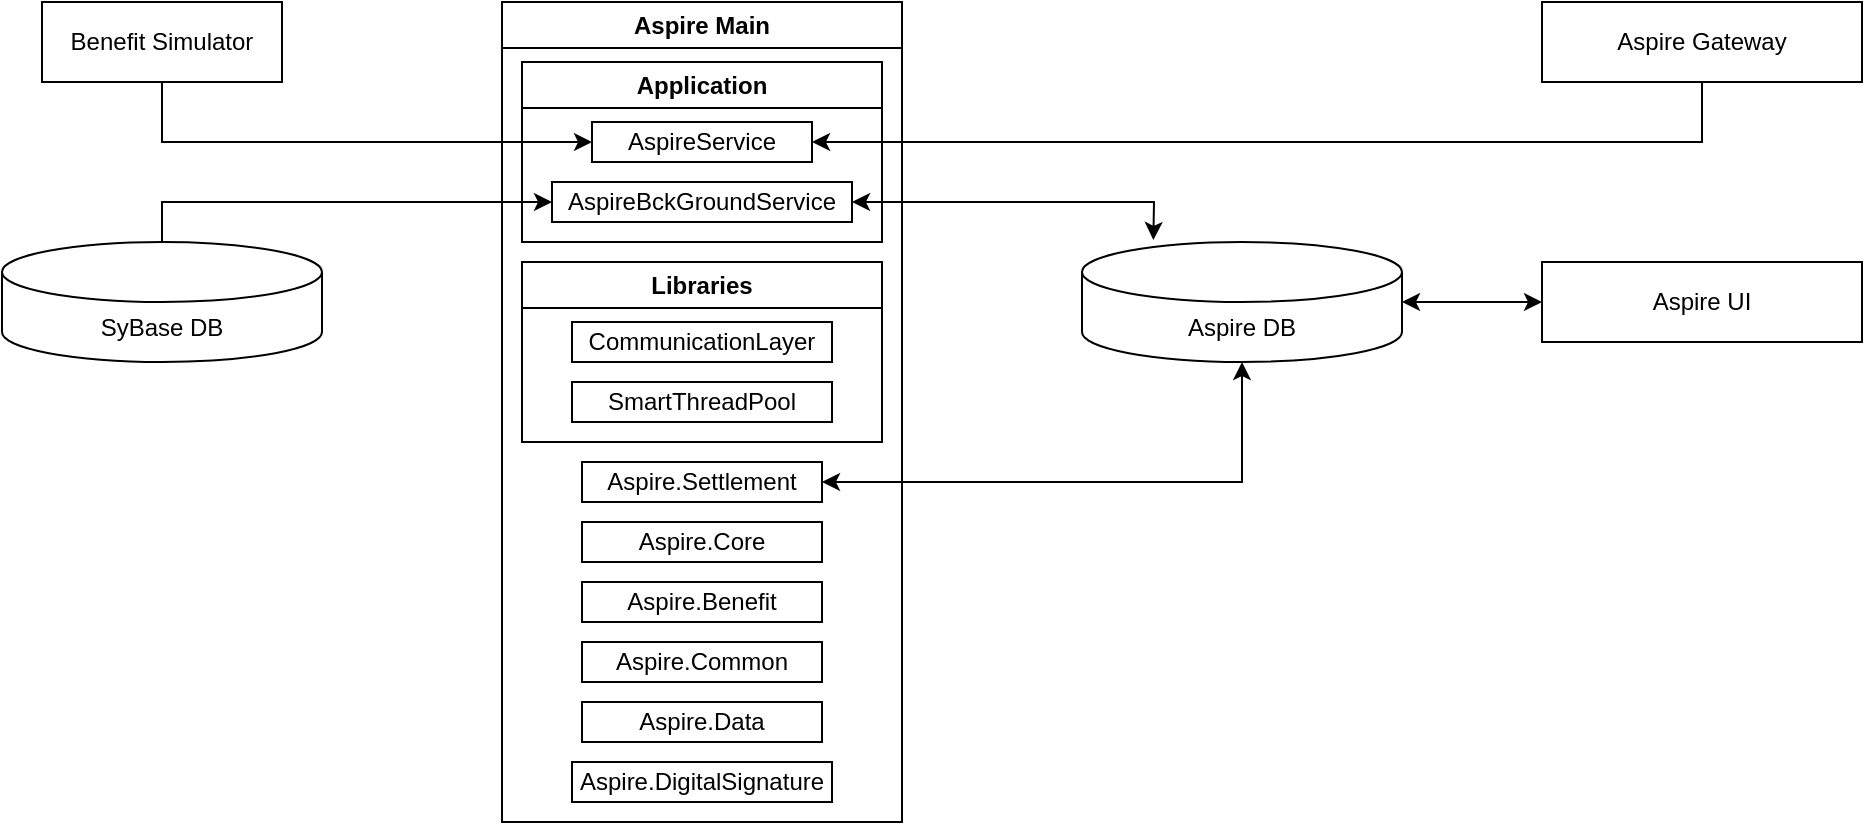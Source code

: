 <mxfile version="21.8.2" type="github" pages="3">
  <diagram id="lW2yeLPKLFarmGBHYU54" name="Aspire">
    <mxGraphModel dx="1050" dy="574" grid="1" gridSize="10" guides="1" tooltips="1" connect="1" arrows="1" fold="1" page="1" pageScale="1" pageWidth="1169" pageHeight="827" math="0" shadow="0">
      <root>
        <mxCell id="0" />
        <mxCell id="1" parent="0" />
        <mxCell id="iufMbYyBqZOPi5BF86Iq-2" value="Aspire Main" style="swimlane;whiteSpace=wrap;html=1;" parent="1" vertex="1">
          <mxGeometry x="440" y="40" width="200" height="410" as="geometry" />
        </mxCell>
        <mxCell id="8gHA495yompljOyTWCN0-1" value="Application" style="swimlane;whiteSpace=wrap;html=1;" parent="iufMbYyBqZOPi5BF86Iq-2" vertex="1">
          <mxGeometry x="10" y="30" width="180" height="90" as="geometry" />
        </mxCell>
        <mxCell id="8gHA495yompljOyTWCN0-2" value="AspireService" style="rounded=0;whiteSpace=wrap;html=1;" parent="8gHA495yompljOyTWCN0-1" vertex="1">
          <mxGeometry x="35" y="30" width="110" height="20" as="geometry" />
        </mxCell>
        <mxCell id="8gHA495yompljOyTWCN0-3" value="AspireBckGroundService" style="rounded=0;whiteSpace=wrap;html=1;" parent="8gHA495yompljOyTWCN0-1" vertex="1">
          <mxGeometry x="15" y="60" width="150" height="20" as="geometry" />
        </mxCell>
        <mxCell id="h50UE_S-mEdRcJz5tjL6-1" value="Libraries" style="swimlane;whiteSpace=wrap;html=1;" parent="iufMbYyBqZOPi5BF86Iq-2" vertex="1">
          <mxGeometry x="10" y="130" width="180" height="90" as="geometry" />
        </mxCell>
        <mxCell id="h50UE_S-mEdRcJz5tjL6-2" value="CommunicationLayer" style="rounded=0;whiteSpace=wrap;html=1;" parent="h50UE_S-mEdRcJz5tjL6-1" vertex="1">
          <mxGeometry x="25" y="30" width="130" height="20" as="geometry" />
        </mxCell>
        <mxCell id="h50UE_S-mEdRcJz5tjL6-3" value="SmartThreadPool" style="rounded=0;whiteSpace=wrap;html=1;" parent="h50UE_S-mEdRcJz5tjL6-1" vertex="1">
          <mxGeometry x="25" y="60" width="130" height="20" as="geometry" />
        </mxCell>
        <mxCell id="5SF_NQ6M5Nal3n-W6SpF-5" value="Aspire.Settlement" style="rounded=0;whiteSpace=wrap;html=1;" parent="iufMbYyBqZOPi5BF86Iq-2" vertex="1">
          <mxGeometry x="40" y="230" width="120" height="20" as="geometry" />
        </mxCell>
        <mxCell id="5SF_NQ6M5Nal3n-W6SpF-4" value="Aspire.Core" style="rounded=0;whiteSpace=wrap;html=1;" parent="iufMbYyBqZOPi5BF86Iq-2" vertex="1">
          <mxGeometry x="40" y="260" width="120" height="20" as="geometry" />
        </mxCell>
        <mxCell id="5SF_NQ6M5Nal3n-W6SpF-1" value="Aspire.Benefit" style="rounded=0;whiteSpace=wrap;html=1;" parent="iufMbYyBqZOPi5BF86Iq-2" vertex="1">
          <mxGeometry x="40" y="290" width="120" height="20" as="geometry" />
        </mxCell>
        <mxCell id="5SF_NQ6M5Nal3n-W6SpF-2" value="Aspire.Common" style="rounded=0;whiteSpace=wrap;html=1;" parent="iufMbYyBqZOPi5BF86Iq-2" vertex="1">
          <mxGeometry x="40" y="320" width="120" height="20" as="geometry" />
        </mxCell>
        <mxCell id="5SF_NQ6M5Nal3n-W6SpF-6" value="Aspire.Data" style="rounded=0;whiteSpace=wrap;html=1;" parent="iufMbYyBqZOPi5BF86Iq-2" vertex="1">
          <mxGeometry x="40" y="350" width="120" height="20" as="geometry" />
        </mxCell>
        <mxCell id="5SF_NQ6M5Nal3n-W6SpF-3" value="Aspire.DigitalSignature" style="rounded=0;whiteSpace=wrap;html=1;" parent="iufMbYyBqZOPi5BF86Iq-2" vertex="1">
          <mxGeometry x="35" y="380" width="130" height="20" as="geometry" />
        </mxCell>
        <mxCell id="iufMbYyBqZOPi5BF86Iq-4" value="Aspire DB" style="shape=cylinder3;whiteSpace=wrap;html=1;boundedLbl=1;backgroundOutline=1;size=15;" parent="1" vertex="1">
          <mxGeometry x="730" y="160" width="160" height="60" as="geometry" />
        </mxCell>
        <mxCell id="5SF_NQ6M5Nal3n-W6SpF-16" value="Aspire UI" style="rounded=0;whiteSpace=wrap;html=1;" parent="1" vertex="1">
          <mxGeometry x="960" y="170" width="160" height="40" as="geometry" />
        </mxCell>
        <mxCell id="5SF_NQ6M5Nal3n-W6SpF-17" value="" style="endArrow=classic;startArrow=classic;html=1;rounded=0;exitX=1;exitY=0.5;exitDx=0;exitDy=0;exitPerimeter=0;entryX=0;entryY=0.5;entryDx=0;entryDy=0;" parent="1" source="iufMbYyBqZOPi5BF86Iq-4" target="5SF_NQ6M5Nal3n-W6SpF-16" edge="1">
          <mxGeometry width="50" height="50" relative="1" as="geometry">
            <mxPoint x="1030" y="310" as="sourcePoint" />
            <mxPoint x="1080" y="260" as="targetPoint" />
          </mxGeometry>
        </mxCell>
        <mxCell id="5SF_NQ6M5Nal3n-W6SpF-20" value="" style="endArrow=classic;startArrow=classic;html=1;rounded=0;exitX=1;exitY=0.5;exitDx=0;exitDy=0;entryX=0.223;entryY=-0.017;entryDx=0;entryDy=0;entryPerimeter=0;" parent="1" source="8gHA495yompljOyTWCN0-3" target="iufMbYyBqZOPi5BF86Iq-4" edge="1">
          <mxGeometry width="50" height="50" relative="1" as="geometry">
            <mxPoint x="700" y="200" as="sourcePoint" />
            <mxPoint x="750" y="150" as="targetPoint" />
            <Array as="points">
              <mxPoint x="650" y="140" />
              <mxPoint x="766" y="140" />
            </Array>
          </mxGeometry>
        </mxCell>
        <mxCell id="5SF_NQ6M5Nal3n-W6SpF-21" value="SyBase DB" style="shape=cylinder3;whiteSpace=wrap;html=1;boundedLbl=1;backgroundOutline=1;size=15;" parent="1" vertex="1">
          <mxGeometry x="190" y="160" width="160" height="60" as="geometry" />
        </mxCell>
        <mxCell id="5SF_NQ6M5Nal3n-W6SpF-22" value="" style="endArrow=classic;html=1;rounded=0;exitX=0.5;exitY=0;exitDx=0;exitDy=0;exitPerimeter=0;entryX=0;entryY=0.5;entryDx=0;entryDy=0;" parent="1" source="5SF_NQ6M5Nal3n-W6SpF-21" target="8gHA495yompljOyTWCN0-3" edge="1">
          <mxGeometry width="50" height="50" relative="1" as="geometry">
            <mxPoint x="300" y="200" as="sourcePoint" />
            <mxPoint x="350" y="150" as="targetPoint" />
            <Array as="points">
              <mxPoint x="270" y="140" />
            </Array>
          </mxGeometry>
        </mxCell>
        <mxCell id="UeyrwmEbOxOz1JauZjFB-1" value="Benefit Simulator" style="rounded=0;whiteSpace=wrap;html=1;" parent="1" vertex="1">
          <mxGeometry x="210" y="40" width="120" height="40" as="geometry" />
        </mxCell>
        <mxCell id="UeyrwmEbOxOz1JauZjFB-2" value="" style="endArrow=classic;html=1;rounded=0;exitX=0.5;exitY=1;exitDx=0;exitDy=0;entryX=0;entryY=0.5;entryDx=0;entryDy=0;" parent="1" source="UeyrwmEbOxOz1JauZjFB-1" target="8gHA495yompljOyTWCN0-2" edge="1">
          <mxGeometry width="50" height="50" relative="1" as="geometry">
            <mxPoint x="240" y="140" as="sourcePoint" />
            <mxPoint x="290" y="90" as="targetPoint" />
            <Array as="points">
              <mxPoint x="270" y="110" />
            </Array>
          </mxGeometry>
        </mxCell>
        <mxCell id="r4xuPSf-3Fc8xtoFhFdd-1" value="" style="endArrow=classic;startArrow=classic;html=1;rounded=0;exitX=1;exitY=0.5;exitDx=0;exitDy=0;entryX=0.5;entryY=1;entryDx=0;entryDy=0;entryPerimeter=0;" parent="1" source="5SF_NQ6M5Nal3n-W6SpF-5" target="iufMbYyBqZOPi5BF86Iq-4" edge="1">
          <mxGeometry width="50" height="50" relative="1" as="geometry">
            <mxPoint x="750" y="310" as="sourcePoint" />
            <mxPoint x="800" y="260" as="targetPoint" />
            <Array as="points">
              <mxPoint x="810" y="280" />
            </Array>
          </mxGeometry>
        </mxCell>
        <mxCell id="RgGjr_Nw3MkFNdk7W0II-1" value="Aspire Gateway" style="rounded=0;whiteSpace=wrap;html=1;" parent="1" vertex="1">
          <mxGeometry x="960" y="40" width="160" height="40" as="geometry" />
        </mxCell>
        <mxCell id="RgGjr_Nw3MkFNdk7W0II-2" value="" style="endArrow=classic;html=1;rounded=0;exitX=0.5;exitY=1;exitDx=0;exitDy=0;entryX=1;entryY=0.5;entryDx=0;entryDy=0;" parent="1" source="RgGjr_Nw3MkFNdk7W0II-1" target="8gHA495yompljOyTWCN0-2" edge="1">
          <mxGeometry width="50" height="50" relative="1" as="geometry">
            <mxPoint x="770" y="70" as="sourcePoint" />
            <mxPoint x="820" y="20" as="targetPoint" />
            <Array as="points">
              <mxPoint x="1040" y="110" />
            </Array>
          </mxGeometry>
        </mxCell>
      </root>
    </mxGraphModel>
  </diagram>
  <diagram name="Aspire Main" id="IH4H51r7AeCOJ74Wlhnf">
    <mxGraphModel dx="1400" dy="765" grid="1" gridSize="10" guides="1" tooltips="1" connect="1" arrows="1" fold="1" page="1" pageScale="1" pageWidth="1169" pageHeight="827" math="0" shadow="0">
      <root>
        <mxCell id="0" />
        <mxCell id="1" parent="0" />
        <mxCell id="LXWdEqAj7WApUk0QWLQh-1" value="Aspire.Benefit" style="rounded=0;whiteSpace=wrap;html=1;" parent="1" vertex="1">
          <mxGeometry x="530" y="260" width="140" height="40" as="geometry" />
        </mxCell>
        <mxCell id="LXWdEqAj7WApUk0QWLQh-2" value="Aspire.Common" style="rounded=0;whiteSpace=wrap;html=1;" parent="1" vertex="1">
          <mxGeometry x="760" y="260" width="140" height="40" as="geometry" />
        </mxCell>
        <mxCell id="LXWdEqAj7WApUk0QWLQh-3" value="Aspire.DigitalSignature" style="rounded=0;whiteSpace=wrap;html=1;" parent="1" vertex="1">
          <mxGeometry x="990" y="320" width="140" height="40" as="geometry" />
        </mxCell>
        <mxCell id="LXWdEqAj7WApUk0QWLQh-4" value="Aspire.Core" style="rounded=0;whiteSpace=wrap;html=1;" parent="1" vertex="1">
          <mxGeometry x="650" y="130" width="140" height="40" as="geometry" />
        </mxCell>
        <mxCell id="LXWdEqAj7WApUk0QWLQh-6" value="Aspire.Settlement" style="rounded=0;whiteSpace=wrap;html=1;" parent="1" vertex="1">
          <mxGeometry x="650" y="40" width="140" height="40" as="geometry" />
        </mxCell>
        <mxCell id="LXWdEqAj7WApUk0QWLQh-7" value="Aspire.Data" style="rounded=0;whiteSpace=wrap;html=1;" parent="1" vertex="1">
          <mxGeometry x="990" y="260" width="140" height="40" as="geometry" />
        </mxCell>
        <mxCell id="LXWdEqAj7WApUk0QWLQh-16" value="Application" style="swimlane;whiteSpace=wrap;html=1;" parent="1" vertex="1">
          <mxGeometry x="300" y="50" width="200" height="160" as="geometry" />
        </mxCell>
        <mxCell id="LXWdEqAj7WApUk0QWLQh-17" value="AspireService" style="rounded=0;whiteSpace=wrap;html=1;" parent="LXWdEqAj7WApUk0QWLQh-16" vertex="1">
          <mxGeometry x="30" y="40" width="140" height="40" as="geometry" />
        </mxCell>
        <mxCell id="LXWdEqAj7WApUk0QWLQh-18" value="AspireBckGroundService" style="rounded=0;whiteSpace=wrap;html=1;" parent="LXWdEqAj7WApUk0QWLQh-16" vertex="1">
          <mxGeometry x="30" y="100" width="140" height="40" as="geometry" />
        </mxCell>
        <mxCell id="LXWdEqAj7WApUk0QWLQh-19" value="Libraries" style="swimlane;whiteSpace=wrap;html=1;" parent="1" vertex="1">
          <mxGeometry x="960" y="50" width="200" height="160" as="geometry" />
        </mxCell>
        <mxCell id="LXWdEqAj7WApUk0QWLQh-20" value="CommunicationLayer" style="rounded=0;whiteSpace=wrap;html=1;" parent="LXWdEqAj7WApUk0QWLQh-19" vertex="1">
          <mxGeometry x="30" y="40" width="140" height="40" as="geometry" />
        </mxCell>
        <mxCell id="LXWdEqAj7WApUk0QWLQh-21" value="SmartThreadPool" style="rounded=0;whiteSpace=wrap;html=1;" parent="LXWdEqAj7WApUk0QWLQh-19" vertex="1">
          <mxGeometry x="30" y="100" width="140" height="40" as="geometry" />
        </mxCell>
        <mxCell id="LXWdEqAj7WApUk0QWLQh-22" value="Simulator" style="swimlane;whiteSpace=wrap;html=1;" parent="1" vertex="1">
          <mxGeometry x="10" y="50" width="200" height="110" as="geometry" />
        </mxCell>
        <mxCell id="LXWdEqAj7WApUk0QWLQh-23" value="BenefitSimulator" style="rounded=0;whiteSpace=wrap;html=1;" parent="LXWdEqAj7WApUk0QWLQh-22" vertex="1">
          <mxGeometry x="30" y="40" width="140" height="40" as="geometry" />
        </mxCell>
        <mxCell id="LXWdEqAj7WApUk0QWLQh-25" value="referneces" style="endArrow=classic;html=1;rounded=0;exitX=1;exitY=0.5;exitDx=0;exitDy=0;entryX=0;entryY=0.5;entryDx=0;entryDy=0;" parent="1" source="LXWdEqAj7WApUk0QWLQh-1" target="LXWdEqAj7WApUk0QWLQh-2" edge="1">
          <mxGeometry width="50" height="50" relative="1" as="geometry">
            <mxPoint x="935" y="380" as="sourcePoint" />
            <mxPoint x="985" y="330" as="targetPoint" />
          </mxGeometry>
        </mxCell>
        <mxCell id="LXWdEqAj7WApUk0QWLQh-26" value="referneces" style="endArrow=classic;html=1;rounded=0;exitX=0.5;exitY=1;exitDx=0;exitDy=0;entryX=0.5;entryY=0;entryDx=0;entryDy=0;" parent="1" source="LXWdEqAj7WApUk0QWLQh-4" target="LXWdEqAj7WApUk0QWLQh-1" edge="1">
          <mxGeometry width="50" height="50" relative="1" as="geometry">
            <mxPoint x="901" y="143" as="sourcePoint" />
            <mxPoint x="1070" y="220" as="targetPoint" />
          </mxGeometry>
        </mxCell>
        <mxCell id="LXWdEqAj7WApUk0QWLQh-27" value="referneces" style="endArrow=classic;html=1;rounded=0;entryX=0.5;entryY=0;entryDx=0;entryDy=0;" parent="1" target="LXWdEqAj7WApUk0QWLQh-2" edge="1">
          <mxGeometry width="50" height="50" relative="1" as="geometry">
            <mxPoint x="720" y="170" as="sourcePoint" />
            <mxPoint x="875" y="140" as="targetPoint" />
          </mxGeometry>
        </mxCell>
        <mxCell id="LXWdEqAj7WApUk0QWLQh-28" value="referneces" style="endArrow=classic;html=1;rounded=0;exitX=1;exitY=0.5;exitDx=0;exitDy=0;entryX=0;entryY=0.5;entryDx=0;entryDy=0;" parent="1" source="LXWdEqAj7WApUk0QWLQh-4" target="LXWdEqAj7WApUk0QWLQh-7" edge="1">
          <mxGeometry width="50" height="50" relative="1" as="geometry">
            <mxPoint x="660" y="290" as="sourcePoint" />
            <mxPoint x="850" y="290" as="targetPoint" />
          </mxGeometry>
        </mxCell>
        <mxCell id="LXWdEqAj7WApUk0QWLQh-29" value="referneces" style="endArrow=classic;html=1;rounded=0;exitX=1;exitY=0.5;exitDx=0;exitDy=0;entryX=0;entryY=0.5;entryDx=0;entryDy=0;" parent="1" source="LXWdEqAj7WApUk0QWLQh-4" target="LXWdEqAj7WApUk0QWLQh-3" edge="1">
          <mxGeometry width="50" height="50" relative="1" as="geometry">
            <mxPoint x="660" y="290" as="sourcePoint" />
            <mxPoint x="850" y="370" as="targetPoint" />
          </mxGeometry>
        </mxCell>
        <mxCell id="LXWdEqAj7WApUk0QWLQh-30" value="referneces" style="endArrow=classic;html=1;rounded=0;entryX=0;entryY=0.5;entryDx=0;entryDy=0;exitX=1;exitY=0.5;exitDx=0;exitDy=0;" parent="1" source="LXWdEqAj7WApUk0QWLQh-4" target="LXWdEqAj7WApUk0QWLQh-20" edge="1">
          <mxGeometry width="50" height="50" relative="1" as="geometry">
            <mxPoint x="650" y="280" as="sourcePoint" />
            <mxPoint x="850" y="310" as="targetPoint" />
            <mxPoint as="offset" />
          </mxGeometry>
        </mxCell>
        <mxCell id="LXWdEqAj7WApUk0QWLQh-31" value="referneces" style="endArrow=classic;html=1;rounded=0;entryX=0;entryY=0.5;entryDx=0;entryDy=0;exitX=1;exitY=0.5;exitDx=0;exitDy=0;" parent="1" source="LXWdEqAj7WApUk0QWLQh-4" target="LXWdEqAj7WApUk0QWLQh-21" edge="1">
          <mxGeometry width="50" height="50" relative="1" as="geometry">
            <mxPoint x="780" y="190" as="sourcePoint" />
            <mxPoint x="1100" y="160" as="targetPoint" />
          </mxGeometry>
        </mxCell>
        <mxCell id="LXWdEqAj7WApUk0QWLQh-32" value="referneces" style="endArrow=classic;html=1;rounded=0;entryX=0.5;entryY=0;entryDx=0;entryDy=0;" parent="1" source="LXWdEqAj7WApUk0QWLQh-6" target="LXWdEqAj7WApUk0QWLQh-4" edge="1">
          <mxGeometry width="50" height="50" relative="1" as="geometry">
            <mxPoint x="690" y="160" as="sourcePoint" />
            <mxPoint x="610" y="130" as="targetPoint" />
          </mxGeometry>
        </mxCell>
        <mxCell id="LXWdEqAj7WApUk0QWLQh-34" value="referneces" style="endArrow=classic;html=1;rounded=0;entryX=0;entryY=0.5;entryDx=0;entryDy=0;exitX=1;exitY=0.5;exitDx=0;exitDy=0;" parent="1" source="LXWdEqAj7WApUk0QWLQh-17" target="LXWdEqAj7WApUk0QWLQh-4" edge="1">
          <mxGeometry width="50" height="50" relative="1" as="geometry">
            <mxPoint x="190" y="399.41" as="sourcePoint" />
            <mxPoint x="630" y="399.41" as="targetPoint" />
            <mxPoint as="offset" />
          </mxGeometry>
        </mxCell>
        <mxCell id="LXWdEqAj7WApUk0QWLQh-35" value="referneces" style="endArrow=classic;html=1;rounded=0;entryX=0;entryY=0.5;entryDx=0;entryDy=0;exitX=1;exitY=0.5;exitDx=0;exitDy=0;" parent="1" source="LXWdEqAj7WApUk0QWLQh-17" target="LXWdEqAj7WApUk0QWLQh-1" edge="1">
          <mxGeometry width="50" height="50" relative="1" as="geometry">
            <mxPoint x="360" y="180" as="sourcePoint" />
            <mxPoint x="520" y="160" as="targetPoint" />
            <mxPoint as="offset" />
          </mxGeometry>
        </mxCell>
        <mxCell id="LXWdEqAj7WApUk0QWLQh-36" value="referneces" style="endArrow=classic;html=1;rounded=0;entryX=0;entryY=0.5;entryDx=0;entryDy=0;exitX=1;exitY=0.5;exitDx=0;exitDy=0;" parent="1" source="LXWdEqAj7WApUk0QWLQh-18" target="LXWdEqAj7WApUk0QWLQh-4" edge="1">
          <mxGeometry width="50" height="50" relative="1" as="geometry">
            <mxPoint x="370" y="190" as="sourcePoint" />
            <mxPoint x="530" y="170" as="targetPoint" />
            <mxPoint as="offset" />
          </mxGeometry>
        </mxCell>
        <mxCell id="LXWdEqAj7WApUk0QWLQh-37" value="referneces" style="endArrow=classic;html=1;rounded=0;entryX=0;entryY=0.5;entryDx=0;entryDy=0;exitX=1;exitY=0.5;exitDx=0;exitDy=0;" parent="1" source="LXWdEqAj7WApUk0QWLQh-18" target="LXWdEqAj7WApUk0QWLQh-1" edge="1">
          <mxGeometry width="50" height="50" relative="1" as="geometry">
            <mxPoint x="380" y="200" as="sourcePoint" />
            <mxPoint x="540" y="180" as="targetPoint" />
            <mxPoint as="offset" />
          </mxGeometry>
        </mxCell>
        <mxCell id="tMq9X9xfU3IAdiIrnS-C-1" value="" style="endArrow=classic;html=1;rounded=0;exitX=1;exitY=0.5;exitDx=0;exitDy=0;entryX=0;entryY=0.5;entryDx=0;entryDy=0;" parent="1" source="LXWdEqAj7WApUk0QWLQh-23" target="LXWdEqAj7WApUk0QWLQh-17" edge="1">
          <mxGeometry width="50" height="50" relative="1" as="geometry">
            <mxPoint x="230" y="280" as="sourcePoint" />
            <mxPoint x="280" y="230" as="targetPoint" />
          </mxGeometry>
        </mxCell>
        <mxCell id="tMq9X9xfU3IAdiIrnS-C-2" value="Consumes" style="edgeLabel;html=1;align=center;verticalAlign=middle;resizable=0;points=[];" parent="tMq9X9xfU3IAdiIrnS-C-1" vertex="1" connectable="0">
          <mxGeometry x="-0.173" y="-2" relative="1" as="geometry">
            <mxPoint as="offset" />
          </mxGeometry>
        </mxCell>
      </root>
    </mxGraphModel>
  </diagram>
  <diagram id="7UKMnsL6ZkHXRF-CBgrX" name="MT101-NRT">
    <mxGraphModel dx="1000" dy="547" grid="1" gridSize="10" guides="1" tooltips="1" connect="1" arrows="1" fold="1" page="1" pageScale="1" pageWidth="827" pageHeight="1169" math="0" shadow="0">
      <root>
        <mxCell id="0" />
        <mxCell id="1" parent="0" />
        <mxCell id="N20sK86MPbojF85FWllv-3" value="" style="html=1;points=[[0,0,0,0,5],[0,1,0,0,-5],[1,0,0,0,5],[1,1,0,0,-5]];perimeter=orthogonalPerimeter;outlineConnect=0;targetShapes=umlLifeline;portConstraint=eastwest;newEdgeStyle={&quot;curved&quot;:0,&quot;rounded&quot;:0};" parent="1" vertex="1">
          <mxGeometry x="176" y="120" width="10" height="200" as="geometry" />
        </mxCell>
        <mxCell id="N20sK86MPbojF85FWllv-7" value="" style="html=1;points=[[0,0,0,0,5],[0,1,0,0,-5],[1,0,0,0,5],[1,1,0,0,-5]];perimeter=orthogonalPerimeter;outlineConnect=0;targetShapes=umlLifeline;portConstraint=eastwest;newEdgeStyle={&quot;curved&quot;:0,&quot;rounded&quot;:0};" parent="1" vertex="1">
          <mxGeometry x="376" y="120" width="10" height="80" as="geometry" />
        </mxCell>
        <mxCell id="N20sK86MPbojF85FWllv-8" value="" style="html=1;points=[[0,0,0,0,5],[0,1,0,0,-5],[1,0,0,0,5],[1,1,0,0,-5]];perimeter=orthogonalPerimeter;outlineConnect=0;targetShapes=umlLifeline;portConstraint=eastwest;newEdgeStyle={&quot;curved&quot;:0,&quot;rounded&quot;:0};" parent="1" vertex="1">
          <mxGeometry x="456" y="120" width="10" height="200" as="geometry" />
        </mxCell>
        <mxCell id="N20sK86MPbojF85FWllv-9" value="" style="html=1;points=[[0,0,0,0,5],[0,1,0,0,-5],[1,0,0,0,5],[1,1,0,0,-5]];perimeter=orthogonalPerimeter;outlineConnect=0;targetShapes=umlLifeline;portConstraint=eastwest;newEdgeStyle={&quot;curved&quot;:0,&quot;rounded&quot;:0};" parent="1" vertex="1">
          <mxGeometry x="616" y="120" width="10" height="200" as="geometry" />
        </mxCell>
        <mxCell id="N20sK86MPbojF85FWllv-10" value="" style="html=1;points=[[0,0,0,0,5],[0,1,0,0,-5],[1,0,0,0,5],[1,1,0,0,-5]];perimeter=orthogonalPerimeter;outlineConnect=0;targetShapes=umlLifeline;portConstraint=eastwest;newEdgeStyle={&quot;curved&quot;:0,&quot;rounded&quot;:0};" parent="1" vertex="1">
          <mxGeometry x="716" y="120" width="10" height="200" as="geometry" />
        </mxCell>
        <mxCell id="N20sK86MPbojF85FWllv-12" value="" style="html=1;verticalAlign=bottom;endArrow=block;curved=0;rounded=0;" parent="1" target="N20sK86MPbojF85FWllv-7" edge="1">
          <mxGeometry width="80" relative="1" as="geometry">
            <mxPoint x="186" y="160" as="sourcePoint" />
            <mxPoint x="266" y="160" as="targetPoint" />
          </mxGeometry>
        </mxCell>
        <mxCell id="ZG8cPJV29-wqqKQzr5DM-9" value="&lt;font style=&quot;font-size: 6px;&quot;&gt;MT101&lt;/font&gt;" style="edgeLabel;html=1;align=center;verticalAlign=middle;resizable=0;points=[];fontSize=8;" vertex="1" connectable="0" parent="N20sK86MPbojF85FWllv-12">
          <mxGeometry x="0.029" y="-1" relative="1" as="geometry">
            <mxPoint x="-2" y="-9" as="offset" />
          </mxGeometry>
        </mxCell>
        <mxCell id="N20sK86MPbojF85FWllv-13" value="" style="html=1;verticalAlign=bottom;endArrow=block;curved=0;rounded=0;" parent="1" edge="1">
          <mxGeometry x="0.114" y="8" width="80" relative="1" as="geometry">
            <mxPoint x="386" y="169.82" as="sourcePoint" />
            <mxPoint x="456" y="169.82" as="targetPoint" />
            <mxPoint as="offset" />
          </mxGeometry>
        </mxCell>
        <mxCell id="ZG8cPJV29-wqqKQzr5DM-8" value="&lt;font style=&quot;font-size: 6px;&quot;&gt;MT101&lt;/font&gt;" style="edgeLabel;html=1;align=center;verticalAlign=middle;resizable=0;points=[];fontSize=6;" vertex="1" connectable="0" parent="N20sK86MPbojF85FWllv-13">
          <mxGeometry x="-0.24" relative="1" as="geometry">
            <mxPoint x="6" y="5" as="offset" />
          </mxGeometry>
        </mxCell>
        <mxCell id="N20sK86MPbojF85FWllv-14" value="&lt;font style=&quot;font-size: 6px;&quot;&gt;ACK&lt;/font&gt;" style="endArrow=open;endSize=12;dashed=1;html=1;rounded=0;" parent="1" edge="1">
          <mxGeometry width="160" relative="1" as="geometry">
            <mxPoint x="376" y="168.82" as="sourcePoint" />
            <mxPoint x="186" y="168.82" as="targetPoint" />
          </mxGeometry>
        </mxCell>
        <mxCell id="N20sK86MPbojF85FWllv-15" value="" style="html=1;verticalAlign=bottom;endArrow=block;curved=0;rounded=0;" parent="1" edge="1">
          <mxGeometry width="80" relative="1" as="geometry">
            <mxPoint x="467" y="171" as="sourcePoint" />
            <mxPoint x="617" y="171" as="targetPoint" />
          </mxGeometry>
        </mxCell>
        <mxCell id="ZG8cPJV29-wqqKQzr5DM-11" value="Post Request" style="edgeLabel;html=1;align=center;verticalAlign=middle;resizable=0;points=[];fontSize=6;" vertex="1" connectable="0" parent="N20sK86MPbojF85FWllv-15">
          <mxGeometry x="-0.054" y="-1" relative="1" as="geometry">
            <mxPoint y="-6" as="offset" />
          </mxGeometry>
        </mxCell>
        <mxCell id="N20sK86MPbojF85FWllv-19" value="&lt;font style=&quot;font-size: 6px;&quot;&gt;Response&lt;/font&gt;" style="endArrow=open;endSize=12;dashed=1;html=1;rounded=0;" parent="1" edge="1">
          <mxGeometry width="160" relative="1" as="geometry">
            <mxPoint x="615" y="240" as="sourcePoint" />
            <mxPoint x="465" y="240" as="targetPoint" />
          </mxGeometry>
        </mxCell>
        <mxCell id="N20sK86MPbojF85FWllv-20" value="" style="html=1;verticalAlign=bottom;endArrow=block;curved=0;rounded=0;" parent="1" edge="1">
          <mxGeometry width="80" relative="1" as="geometry">
            <mxPoint x="626" y="230" as="sourcePoint" />
            <mxPoint x="716" y="230" as="targetPoint" />
          </mxGeometry>
        </mxCell>
        <mxCell id="ZG8cPJV29-wqqKQzr5DM-12" value="Post Transaction" style="edgeLabel;html=1;align=center;verticalAlign=middle;resizable=0;points=[];fontSize=6;" vertex="1" connectable="0" parent="N20sK86MPbojF85FWllv-20">
          <mxGeometry x="-0.155" y="2" relative="1" as="geometry">
            <mxPoint x="3" y="-5" as="offset" />
          </mxGeometry>
        </mxCell>
        <mxCell id="N20sK86MPbojF85FWllv-21" value="&lt;font color=&quot;#00cc66&quot; style=&quot;font-size: 6px;&quot;&gt;MT103&lt;/font&gt;" style="endArrow=open;endSize=12;dashed=1;html=1;rounded=0;strokeColor=#00CC66;fontSize=6;" parent="1" edge="1">
          <mxGeometry width="160" relative="1" as="geometry">
            <mxPoint x="455" y="250" as="sourcePoint" />
            <mxPoint x="185" y="250" as="targetPoint" />
            <mxPoint as="offset" />
          </mxGeometry>
        </mxCell>
        <mxCell id="N20sK86MPbojF85FWllv-22" value="&lt;font color=&quot;#00cc66&quot; style=&quot;font-size: 6px;&quot;&gt;MT196 ASCT&lt;/font&gt;" style="html=1;verticalAlign=bottom;endArrow=block;curved=0;rounded=0;fillColor=#d5e8d4;strokeColor=#00CC66;fontSize=6;" parent="1" edge="1">
          <mxGeometry width="80" relative="1" as="geometry">
            <mxPoint x="186" y="272" as="sourcePoint" />
            <mxPoint x="456" y="272" as="targetPoint" />
          </mxGeometry>
        </mxCell>
        <mxCell id="N20sK86MPbojF85FWllv-23" value="BENEFIT" style="text;html=1;strokeColor=none;fillColor=none;align=center;verticalAlign=middle;whiteSpace=wrap;rounded=0;" parent="1" vertex="1">
          <mxGeometry x="151" y="90" width="60" height="30" as="geometry" />
        </mxCell>
        <mxCell id="N20sK86MPbojF85FWllv-24" value="Gateway" style="text;html=1;strokeColor=none;fillColor=none;align=center;verticalAlign=middle;whiteSpace=wrap;rounded=0;" parent="1" vertex="1">
          <mxGeometry x="346" y="90" width="60" height="30" as="geometry" />
        </mxCell>
        <mxCell id="N20sK86MPbojF85FWllv-25" value="Payhub" style="text;html=1;strokeColor=none;fillColor=none;align=center;verticalAlign=middle;whiteSpace=wrap;rounded=0;" parent="1" vertex="1">
          <mxGeometry x="431" y="90" width="60" height="30" as="geometry" />
        </mxCell>
        <mxCell id="N20sK86MPbojF85FWllv-26" value="ICM" style="text;html=1;strokeColor=none;fillColor=none;align=center;verticalAlign=middle;whiteSpace=wrap;rounded=0;" parent="1" vertex="1">
          <mxGeometry x="591" y="90" width="60" height="30" as="geometry" />
        </mxCell>
        <mxCell id="N20sK86MPbojF85FWllv-27" value="Core" style="text;html=1;strokeColor=none;fillColor=none;align=center;verticalAlign=middle;whiteSpace=wrap;rounded=0;" parent="1" vertex="1">
          <mxGeometry x="691" y="90" width="60" height="30" as="geometry" />
        </mxCell>
        <mxCell id="N20sK86MPbojF85FWllv-88" value="Normal Flow" style="text;html=1;strokeColor=none;fillColor=none;align=center;verticalAlign=middle;whiteSpace=wrap;rounded=0;fontStyle=5" parent="1" vertex="1">
          <mxGeometry x="365" y="60" width="110" height="30" as="geometry" />
        </mxCell>
        <mxCell id="N20sK86MPbojF85FWllv-91" value="" style="shape=crossbar;whiteSpace=wrap;html=1;rounded=1;direction=south;" parent="1" vertex="1">
          <mxGeometry x="130" y="160" width="10" height="40" as="geometry" />
        </mxCell>
        <mxCell id="N20sK86MPbojF85FWllv-92" value="" style="shape=crossbar;whiteSpace=wrap;html=1;rounded=1;direction=south;" parent="1" vertex="1">
          <mxGeometry x="130" y="200" width="10" height="40" as="geometry" />
        </mxCell>
        <mxCell id="N20sK86MPbojF85FWllv-93" value="" style="shape=crossbar;whiteSpace=wrap;html=1;rounded=1;direction=south;" parent="1" vertex="1">
          <mxGeometry x="130" y="240" width="10" height="40" as="geometry" />
        </mxCell>
        <mxCell id="N20sK86MPbojF85FWllv-94" value="5" style="text;html=1;strokeColor=none;fillColor=none;align=center;verticalAlign=middle;whiteSpace=wrap;rounded=0;" parent="1" vertex="1">
          <mxGeometry x="111" y="185" width="25" height="15" as="geometry" />
        </mxCell>
        <mxCell id="N20sK86MPbojF85FWllv-95" value="10" style="text;html=1;strokeColor=none;fillColor=none;align=center;verticalAlign=middle;whiteSpace=wrap;rounded=0;" parent="1" vertex="1">
          <mxGeometry x="111" y="225" width="25" height="15" as="geometry" />
        </mxCell>
        <mxCell id="N20sK86MPbojF85FWllv-96" value="15" style="text;html=1;strokeColor=none;fillColor=none;align=center;verticalAlign=middle;whiteSpace=wrap;rounded=0;" parent="1" vertex="1">
          <mxGeometry x="111" y="265" width="25" height="15" as="geometry" />
        </mxCell>
        <mxCell id="N20sK86MPbojF85FWllv-98" value="Time&lt;br&gt;(seconds)" style="text;html=1;strokeColor=none;fillColor=none;align=center;verticalAlign=middle;whiteSpace=wrap;rounded=0;" parent="1" vertex="1">
          <mxGeometry x="64" y="205" width="40" height="30" as="geometry" />
        </mxCell>
        <mxCell id="N20sK86MPbojF85FWllv-126" value="" style="html=1;points=[[0,0,0,0,5],[0,1,0,0,-5],[1,0,0,0,5],[1,1,0,0,-5]];perimeter=orthogonalPerimeter;outlineConnect=0;targetShapes=umlLifeline;portConstraint=eastwest;newEdgeStyle={&quot;curved&quot;:0,&quot;rounded&quot;:0};" parent="1" vertex="1">
          <mxGeometry x="175" y="440" width="10" height="200" as="geometry" />
        </mxCell>
        <mxCell id="N20sK86MPbojF85FWllv-127" value="" style="html=1;points=[[0,0,0,0,5],[0,1,0,0,-5],[1,0,0,0,5],[1,1,0,0,-5]];perimeter=orthogonalPerimeter;outlineConnect=0;targetShapes=umlLifeline;portConstraint=eastwest;newEdgeStyle={&quot;curved&quot;:0,&quot;rounded&quot;:0};" parent="1" vertex="1">
          <mxGeometry x="375" y="440" width="10" height="80" as="geometry" />
        </mxCell>
        <mxCell id="N20sK86MPbojF85FWllv-128" value="" style="html=1;points=[[0,0,0,0,5],[0,1,0,0,-5],[1,0,0,0,5],[1,1,0,0,-5]];perimeter=orthogonalPerimeter;outlineConnect=0;targetShapes=umlLifeline;portConstraint=eastwest;newEdgeStyle={&quot;curved&quot;:0,&quot;rounded&quot;:0};" parent="1" vertex="1">
          <mxGeometry x="455" y="440" width="10" height="200" as="geometry" />
        </mxCell>
        <mxCell id="N20sK86MPbojF85FWllv-129" value="" style="html=1;points=[[0,0,0,0,5],[0,1,0,0,-5],[1,0,0,0,5],[1,1,0,0,-5]];perimeter=orthogonalPerimeter;outlineConnect=0;targetShapes=umlLifeline;portConstraint=eastwest;newEdgeStyle={&quot;curved&quot;:0,&quot;rounded&quot;:0};" parent="1" vertex="1">
          <mxGeometry x="615" y="440" width="10" height="200" as="geometry" />
        </mxCell>
        <mxCell id="N20sK86MPbojF85FWllv-130" value="" style="html=1;points=[[0,0,0,0,5],[0,1,0,0,-5],[1,0,0,0,5],[1,1,0,0,-5]];perimeter=orthogonalPerimeter;outlineConnect=0;targetShapes=umlLifeline;portConstraint=eastwest;newEdgeStyle={&quot;curved&quot;:0,&quot;rounded&quot;:0};" parent="1" vertex="1">
          <mxGeometry x="715" y="440" width="10" height="200" as="geometry" />
        </mxCell>
        <mxCell id="N20sK86MPbojF85FWllv-131" value="MT101" style="html=1;verticalAlign=bottom;endArrow=block;curved=0;rounded=0;fontSize=6;" parent="1" target="N20sK86MPbojF85FWllv-127" edge="1">
          <mxGeometry width="80" relative="1" as="geometry">
            <mxPoint x="185" y="480" as="sourcePoint" />
            <mxPoint x="265" y="480" as="targetPoint" />
          </mxGeometry>
        </mxCell>
        <mxCell id="N20sK86MPbojF85FWllv-132" value="MT101" style="html=1;verticalAlign=bottom;endArrow=block;curved=0;rounded=0;fontSize=6;" parent="1" edge="1">
          <mxGeometry x="-0.057" y="-15" width="80" relative="1" as="geometry">
            <mxPoint x="385" y="490" as="sourcePoint" />
            <mxPoint x="455" y="490" as="targetPoint" />
            <mxPoint as="offset" />
          </mxGeometry>
        </mxCell>
        <mxCell id="N20sK86MPbojF85FWllv-133" value="ACK" style="endArrow=open;endSize=12;dashed=1;html=1;rounded=0;fontSize=6;" parent="1" edge="1">
          <mxGeometry width="160" relative="1" as="geometry">
            <mxPoint x="375" y="490" as="sourcePoint" />
            <mxPoint x="185" y="490" as="targetPoint" />
          </mxGeometry>
        </mxCell>
        <mxCell id="N20sK86MPbojF85FWllv-134" value="Post Request" style="html=1;verticalAlign=bottom;endArrow=block;curved=0;rounded=0;fontSize=6;" parent="1" edge="1">
          <mxGeometry width="80" relative="1" as="geometry">
            <mxPoint x="465" y="592" as="sourcePoint" />
            <mxPoint x="615" y="592" as="targetPoint" />
          </mxGeometry>
        </mxCell>
        <mxCell id="N20sK86MPbojF85FWllv-136" value="Response" style="endArrow=open;endSize=12;dashed=1;html=1;rounded=0;fontSize=6;" parent="1" edge="1">
          <mxGeometry width="160" relative="1" as="geometry">
            <mxPoint x="615" y="600" as="sourcePoint" />
            <mxPoint x="465" y="600" as="targetPoint" />
          </mxGeometry>
        </mxCell>
        <mxCell id="N20sK86MPbojF85FWllv-137" value="Post Transaction" style="html=1;verticalAlign=bottom;endArrow=block;curved=0;rounded=0;fontSize=6;" parent="1" edge="1">
          <mxGeometry width="80" relative="1" as="geometry">
            <mxPoint x="625" y="595" as="sourcePoint" />
            <mxPoint x="715" y="595" as="targetPoint" />
          </mxGeometry>
        </mxCell>
        <mxCell id="N20sK86MPbojF85FWllv-138" value="&lt;font color=&quot;#ff3838&quot; style=&quot;font-size: 6px;&quot;&gt;MT103&lt;/font&gt;" style="endArrow=open;endSize=12;dashed=1;html=1;rounded=0;fillColor=#f8cecc;strokeColor=#b85450;fontSize=6;" parent="1" edge="1">
          <mxGeometry width="160" relative="1" as="geometry">
            <mxPoint x="455" y="610" as="sourcePoint" />
            <mxPoint x="185" y="610" as="targetPoint" />
          </mxGeometry>
        </mxCell>
        <mxCell id="N20sK86MPbojF85FWllv-139" value="&lt;font color=&quot;#ff0000&quot; style=&quot;font-size: 6px;&quot;&gt;MT196 RJCT&lt;/font&gt;" style="html=1;verticalAlign=bottom;endArrow=block;curved=0;rounded=0;fillColor=#f8cecc;strokeColor=#b85450;fontSize=6;" parent="1" edge="1">
          <mxGeometry width="80" relative="1" as="geometry">
            <mxPoint x="185" y="630" as="sourcePoint" />
            <mxPoint x="455" y="630" as="targetPoint" />
          </mxGeometry>
        </mxCell>
        <mxCell id="N20sK86MPbojF85FWllv-140" value="BENEFIT" style="text;html=1;strokeColor=none;fillColor=none;align=center;verticalAlign=middle;whiteSpace=wrap;rounded=0;" parent="1" vertex="1">
          <mxGeometry x="150" y="410" width="60" height="30" as="geometry" />
        </mxCell>
        <mxCell id="N20sK86MPbojF85FWllv-141" value="Gateway" style="text;html=1;strokeColor=none;fillColor=none;align=center;verticalAlign=middle;whiteSpace=wrap;rounded=0;" parent="1" vertex="1">
          <mxGeometry x="345" y="410" width="60" height="30" as="geometry" />
        </mxCell>
        <mxCell id="N20sK86MPbojF85FWllv-142" value="Payhub" style="text;html=1;strokeColor=none;fillColor=none;align=center;verticalAlign=middle;whiteSpace=wrap;rounded=0;" parent="1" vertex="1">
          <mxGeometry x="430" y="410" width="60" height="30" as="geometry" />
        </mxCell>
        <mxCell id="N20sK86MPbojF85FWllv-143" value="ICM" style="text;html=1;strokeColor=none;fillColor=none;align=center;verticalAlign=middle;whiteSpace=wrap;rounded=0;" parent="1" vertex="1">
          <mxGeometry x="590" y="410" width="60" height="30" as="geometry" />
        </mxCell>
        <mxCell id="N20sK86MPbojF85FWllv-144" value="Core" style="text;html=1;strokeColor=none;fillColor=none;align=center;verticalAlign=middle;whiteSpace=wrap;rounded=0;" parent="1" vertex="1">
          <mxGeometry x="690" y="410" width="60" height="30" as="geometry" />
        </mxCell>
        <mxCell id="N20sK86MPbojF85FWllv-145" value="Timeout" style="text;html=1;strokeColor=none;fillColor=none;align=center;verticalAlign=middle;whiteSpace=wrap;rounded=0;fontStyle=5" parent="1" vertex="1">
          <mxGeometry x="365" y="380" width="110" height="30" as="geometry" />
        </mxCell>
        <mxCell id="N20sK86MPbojF85FWllv-146" value="" style="shape=crossbar;whiteSpace=wrap;html=1;rounded=1;direction=south;" parent="1" vertex="1">
          <mxGeometry x="129" y="480" width="10" height="40" as="geometry" />
        </mxCell>
        <mxCell id="N20sK86MPbojF85FWllv-147" value="" style="shape=crossbar;whiteSpace=wrap;html=1;rounded=1;direction=south;" parent="1" vertex="1">
          <mxGeometry x="129" y="520" width="10" height="40" as="geometry" />
        </mxCell>
        <mxCell id="N20sK86MPbojF85FWllv-148" value="" style="shape=crossbar;whiteSpace=wrap;html=1;rounded=1;direction=south;" parent="1" vertex="1">
          <mxGeometry x="129" y="560" width="10" height="40" as="geometry" />
        </mxCell>
        <mxCell id="N20sK86MPbojF85FWllv-149" value="5" style="text;html=1;strokeColor=none;fillColor=none;align=center;verticalAlign=middle;whiteSpace=wrap;rounded=0;" parent="1" vertex="1">
          <mxGeometry x="110" y="505" width="25" height="15" as="geometry" />
        </mxCell>
        <mxCell id="N20sK86MPbojF85FWllv-150" value="10" style="text;html=1;strokeColor=none;fillColor=none;align=center;verticalAlign=middle;whiteSpace=wrap;rounded=0;" parent="1" vertex="1">
          <mxGeometry x="110" y="545" width="25" height="15" as="geometry" />
        </mxCell>
        <mxCell id="N20sK86MPbojF85FWllv-151" value="15" style="text;html=1;strokeColor=none;fillColor=none;align=center;verticalAlign=middle;whiteSpace=wrap;rounded=0;" parent="1" vertex="1">
          <mxGeometry x="110" y="585" width="25" height="15" as="geometry" />
        </mxCell>
        <mxCell id="N20sK86MPbojF85FWllv-152" value="Time&lt;br&gt;(seconds)" style="text;html=1;strokeColor=none;fillColor=none;align=center;verticalAlign=middle;whiteSpace=wrap;rounded=0;" parent="1" vertex="1">
          <mxGeometry x="63" y="525" width="40" height="30" as="geometry" />
        </mxCell>
        <mxCell id="N20sK86MPbojF85FWllv-153" value="" style="html=1;points=[[0,0,0,0,5],[0,1,0,0,-5],[1,0,0,0,5],[1,1,0,0,-5]];perimeter=orthogonalPerimeter;outlineConnect=0;targetShapes=umlLifeline;portConstraint=eastwest;newEdgeStyle={&quot;curved&quot;:0,&quot;rounded&quot;:0};" parent="1" vertex="1">
          <mxGeometry x="176" y="760" width="10" height="200" as="geometry" />
        </mxCell>
        <mxCell id="N20sK86MPbojF85FWllv-154" value="" style="html=1;points=[[0,0,0,0,5],[0,1,0,0,-5],[1,0,0,0,5],[1,1,0,0,-5]];perimeter=orthogonalPerimeter;outlineConnect=0;targetShapes=umlLifeline;portConstraint=eastwest;newEdgeStyle={&quot;curved&quot;:0,&quot;rounded&quot;:0};" parent="1" vertex="1">
          <mxGeometry x="376" y="760" width="10" height="80" as="geometry" />
        </mxCell>
        <mxCell id="N20sK86MPbojF85FWllv-155" value="" style="html=1;points=[[0,0,0,0,5],[0,1,0,0,-5],[1,0,0,0,5],[1,1,0,0,-5]];perimeter=orthogonalPerimeter;outlineConnect=0;targetShapes=umlLifeline;portConstraint=eastwest;newEdgeStyle={&quot;curved&quot;:0,&quot;rounded&quot;:0};" parent="1" vertex="1">
          <mxGeometry x="456" y="760" width="10" height="200" as="geometry" />
        </mxCell>
        <mxCell id="N20sK86MPbojF85FWllv-156" value="" style="html=1;points=[[0,0,0,0,5],[0,1,0,0,-5],[1,0,0,0,5],[1,1,0,0,-5]];perimeter=orthogonalPerimeter;outlineConnect=0;targetShapes=umlLifeline;portConstraint=eastwest;newEdgeStyle={&quot;curved&quot;:0,&quot;rounded&quot;:0};" parent="1" vertex="1">
          <mxGeometry x="616" y="760" width="10" height="200" as="geometry" />
        </mxCell>
        <mxCell id="N20sK86MPbojF85FWllv-157" value="" style="html=1;points=[[0,0,0,0,5],[0,1,0,0,-5],[1,0,0,0,5],[1,1,0,0,-5]];perimeter=orthogonalPerimeter;outlineConnect=0;targetShapes=umlLifeline;portConstraint=eastwest;newEdgeStyle={&quot;curved&quot;:0,&quot;rounded&quot;:0};" parent="1" vertex="1">
          <mxGeometry x="716" y="760" width="10" height="200" as="geometry" />
        </mxCell>
        <mxCell id="N20sK86MPbojF85FWllv-158" value="MT101" style="html=1;verticalAlign=bottom;endArrow=block;curved=0;rounded=0;fontSize=6;" parent="1" target="N20sK86MPbojF85FWllv-154" edge="1">
          <mxGeometry width="80" relative="1" as="geometry">
            <mxPoint x="186" y="800" as="sourcePoint" />
            <mxPoint x="266" y="800" as="targetPoint" />
          </mxGeometry>
        </mxCell>
        <mxCell id="N20sK86MPbojF85FWllv-159" value="MT101" style="html=1;verticalAlign=bottom;endArrow=block;curved=0;rounded=0;fontSize=6;" parent="1" edge="1">
          <mxGeometry width="80" relative="1" as="geometry">
            <mxPoint x="386" y="812" as="sourcePoint" />
            <mxPoint x="456" y="812" as="targetPoint" />
          </mxGeometry>
        </mxCell>
        <mxCell id="N20sK86MPbojF85FWllv-160" value="ACK" style="endArrow=open;endSize=12;dashed=1;html=1;rounded=0;fontSize=6;" parent="1" edge="1">
          <mxGeometry width="160" relative="1" as="geometry">
            <mxPoint x="376" y="810" as="sourcePoint" />
            <mxPoint x="186" y="810" as="targetPoint" />
          </mxGeometry>
        </mxCell>
        <mxCell id="N20sK86MPbojF85FWllv-161" value="Post Request" style="html=1;verticalAlign=bottom;endArrow=block;curved=0;rounded=0;fontSize=6;" parent="1" edge="1">
          <mxGeometry width="80" relative="1" as="geometry">
            <mxPoint x="466" y="912" as="sourcePoint" />
            <mxPoint x="616" y="912" as="targetPoint" />
          </mxGeometry>
        </mxCell>
        <mxCell id="N20sK86MPbojF85FWllv-167" value="BENEFIT" style="text;html=1;strokeColor=none;fillColor=none;align=center;verticalAlign=middle;whiteSpace=wrap;rounded=0;" parent="1" vertex="1">
          <mxGeometry x="151" y="730" width="60" height="30" as="geometry" />
        </mxCell>
        <mxCell id="N20sK86MPbojF85FWllv-168" value="Gateway" style="text;html=1;strokeColor=none;fillColor=none;align=center;verticalAlign=middle;whiteSpace=wrap;rounded=0;" parent="1" vertex="1">
          <mxGeometry x="346" y="730" width="60" height="30" as="geometry" />
        </mxCell>
        <mxCell id="N20sK86MPbojF85FWllv-169" value="Payhub" style="text;html=1;strokeColor=none;fillColor=none;align=center;verticalAlign=middle;whiteSpace=wrap;rounded=0;" parent="1" vertex="1">
          <mxGeometry x="431" y="730" width="60" height="30" as="geometry" />
        </mxCell>
        <mxCell id="N20sK86MPbojF85FWllv-170" value="ICM" style="text;html=1;strokeColor=none;fillColor=none;align=center;verticalAlign=middle;whiteSpace=wrap;rounded=0;" parent="1" vertex="1">
          <mxGeometry x="591" y="730" width="60" height="30" as="geometry" />
        </mxCell>
        <mxCell id="N20sK86MPbojF85FWllv-171" value="Core" style="text;html=1;strokeColor=none;fillColor=none;align=center;verticalAlign=middle;whiteSpace=wrap;rounded=0;" parent="1" vertex="1">
          <mxGeometry x="691" y="730" width="60" height="30" as="geometry" />
        </mxCell>
        <mxCell id="N20sK86MPbojF85FWllv-172" value="Solution" style="text;html=1;strokeColor=none;fillColor=none;align=center;verticalAlign=middle;whiteSpace=wrap;rounded=0;fontStyle=5" parent="1" vertex="1">
          <mxGeometry x="366" y="700" width="110" height="30" as="geometry" />
        </mxCell>
        <mxCell id="N20sK86MPbojF85FWllv-173" value="" style="shape=crossbar;whiteSpace=wrap;html=1;rounded=1;direction=south;" parent="1" vertex="1">
          <mxGeometry x="130" y="800" width="10" height="40" as="geometry" />
        </mxCell>
        <mxCell id="N20sK86MPbojF85FWllv-174" value="" style="shape=crossbar;whiteSpace=wrap;html=1;rounded=1;direction=south;" parent="1" vertex="1">
          <mxGeometry x="130" y="840" width="10" height="40" as="geometry" />
        </mxCell>
        <mxCell id="N20sK86MPbojF85FWllv-175" value="" style="shape=crossbar;whiteSpace=wrap;html=1;rounded=1;direction=south;" parent="1" vertex="1">
          <mxGeometry x="130" y="880" width="10" height="40" as="geometry" />
        </mxCell>
        <mxCell id="N20sK86MPbojF85FWllv-176" value="5" style="text;html=1;strokeColor=none;fillColor=none;align=center;verticalAlign=middle;whiteSpace=wrap;rounded=0;" parent="1" vertex="1">
          <mxGeometry x="111" y="825" width="25" height="15" as="geometry" />
        </mxCell>
        <mxCell id="N20sK86MPbojF85FWllv-177" value="10" style="text;html=1;strokeColor=none;fillColor=none;align=center;verticalAlign=middle;whiteSpace=wrap;rounded=0;" parent="1" vertex="1">
          <mxGeometry x="111" y="865" width="25" height="15" as="geometry" />
        </mxCell>
        <mxCell id="N20sK86MPbojF85FWllv-178" value="15" style="text;html=1;strokeColor=none;fillColor=none;align=center;verticalAlign=middle;whiteSpace=wrap;rounded=0;" parent="1" vertex="1">
          <mxGeometry x="111" y="905" width="25" height="15" as="geometry" />
        </mxCell>
        <mxCell id="N20sK86MPbojF85FWllv-179" value="Time&lt;br&gt;(seconds)" style="text;html=1;strokeColor=none;fillColor=none;align=center;verticalAlign=middle;whiteSpace=wrap;rounded=0;" parent="1" vertex="1">
          <mxGeometry x="64" y="845" width="40" height="30" as="geometry" />
        </mxCell>
        <mxCell id="N20sK86MPbojF85FWllv-180" value="" style="html=1;points=[[0,0,0,0,5],[0,1,0,0,-5],[1,0,0,0,5],[1,1,0,0,-5]];perimeter=orthogonalPerimeter;outlineConnect=0;targetShapes=umlLifeline;portConstraint=eastwest;newEdgeStyle={&quot;curved&quot;:0,&quot;rounded&quot;:0};fillColor=#00CC66;strokeColor=none;" parent="1" vertex="1">
          <mxGeometry x="456" y="160" width="10" height="120" as="geometry" />
        </mxCell>
        <mxCell id="N20sK86MPbojF85FWllv-181" value="" style="html=1;points=[[0,0,0,0,5],[0,1,0,0,-5],[1,0,0,0,5],[1,1,0,0,-5]];perimeter=orthogonalPerimeter;outlineConnect=0;targetShapes=umlLifeline;portConstraint=eastwest;newEdgeStyle={&quot;curved&quot;:0,&quot;rounded&quot;:0};fillColor=#ff726b;strokeColor=none;" parent="1" vertex="1">
          <mxGeometry x="456" y="280" width="10" height="40" as="geometry" />
        </mxCell>
        <mxCell id="N20sK86MPbojF85FWllv-182" value="" style="html=1;points=[[0,0,0,0,5],[0,1,0,0,-5],[1,0,0,0,5],[1,1,0,0,-5]];perimeter=orthogonalPerimeter;outlineConnect=0;targetShapes=umlLifeline;portConstraint=eastwest;newEdgeStyle={&quot;curved&quot;:0,&quot;rounded&quot;:0};fillColor=#00CC66;strokeColor=none;fontSize=6;" parent="1" vertex="1">
          <mxGeometry x="455" y="480" width="10" height="110" as="geometry" />
        </mxCell>
        <mxCell id="N20sK86MPbojF85FWllv-183" value="" style="html=1;points=[[0,0,0,0,5],[0,1,0,0,-5],[1,0,0,0,5],[1,1,0,0,-5]];perimeter=orthogonalPerimeter;outlineConnect=0;targetShapes=umlLifeline;portConstraint=eastwest;newEdgeStyle={&quot;curved&quot;:0,&quot;rounded&quot;:0};fillColor=#ff726b;strokeColor=none;" parent="1" vertex="1">
          <mxGeometry x="455" y="590" width="10" height="50" as="geometry" />
        </mxCell>
        <mxCell id="N20sK86MPbojF85FWllv-186" value="" style="html=1;points=[[0,0,0,0,5],[0,1,0,0,-5],[1,0,0,0,5],[1,1,0,0,-5]];perimeter=orthogonalPerimeter;outlineConnect=0;targetShapes=umlLifeline;portConstraint=eastwest;newEdgeStyle={&quot;curved&quot;:0,&quot;rounded&quot;:0};fillColor=#00CC66;strokeColor=none;fontSize=6;" parent="1" vertex="1">
          <mxGeometry x="456" y="800" width="10" height="110" as="geometry" />
        </mxCell>
        <mxCell id="N20sK86MPbojF85FWllv-187" value="" style="html=1;points=[[0,0,0,0,5],[0,1,0,0,-5],[1,0,0,0,5],[1,1,0,0,-5]];perimeter=orthogonalPerimeter;outlineConnect=0;targetShapes=umlLifeline;portConstraint=eastwest;newEdgeStyle={&quot;curved&quot;:0,&quot;rounded&quot;:0};fillColor=#ff726b;strokeColor=none;" parent="1" vertex="1">
          <mxGeometry x="456" y="910" width="10" height="50" as="geometry" />
        </mxCell>
        <mxCell id="N20sK86MPbojF85FWllv-188" value="" style="shape=umlDestroy;whiteSpace=wrap;html=1;strokeWidth=1;targetShapes=umlLifeline;fontStyle=1;fontSize=6;" parent="1" vertex="1">
          <mxGeometry x="525" y="898" width="30" height="30" as="geometry" />
        </mxCell>
        <mxCell id="ZG8cPJV29-wqqKQzr5DM-5" value="" style="endArrow=open;html=1;rounded=0;strokeWidth=0.5;endFill=0;" edge="1" parent="1">
          <mxGeometry width="50" height="50" relative="1" as="geometry">
            <mxPoint x="386" y="162" as="sourcePoint" />
            <mxPoint x="386" y="166" as="targetPoint" />
            <Array as="points">
              <mxPoint x="390" y="162" />
              <mxPoint x="400" y="162" />
              <mxPoint x="400" y="166" />
            </Array>
          </mxGeometry>
        </mxCell>
        <mxCell id="ZG8cPJV29-wqqKQzr5DM-7" value="&lt;font style=&quot;font-size: 5px;&quot;&gt;Validate&lt;/font&gt;" style="edgeLabel;html=1;align=center;verticalAlign=middle;resizable=0;points=[];fontSize=5;" vertex="1" connectable="0" parent="ZG8cPJV29-wqqKQzr5DM-5">
          <mxGeometry x="-0.587" relative="1" as="geometry">
            <mxPoint x="3" y="-4" as="offset" />
          </mxGeometry>
        </mxCell>
        <mxCell id="ZG8cPJV29-wqqKQzr5DM-13" value="" style="endArrow=open;html=1;rounded=0;strokeWidth=0.5;endFill=0;" edge="1" parent="1">
          <mxGeometry width="50" height="50" relative="1" as="geometry">
            <mxPoint x="385" y="482" as="sourcePoint" />
            <mxPoint x="385" y="486" as="targetPoint" />
            <Array as="points">
              <mxPoint x="389" y="482" />
              <mxPoint x="399" y="482" />
              <mxPoint x="399" y="486" />
            </Array>
          </mxGeometry>
        </mxCell>
        <mxCell id="ZG8cPJV29-wqqKQzr5DM-14" value="&lt;font style=&quot;font-size: 5px;&quot;&gt;Validate&lt;/font&gt;" style="edgeLabel;html=1;align=center;verticalAlign=middle;resizable=0;points=[];fontSize=5;" vertex="1" connectable="0" parent="ZG8cPJV29-wqqKQzr5DM-13">
          <mxGeometry x="-0.587" relative="1" as="geometry">
            <mxPoint x="3" y="-4" as="offset" />
          </mxGeometry>
        </mxCell>
        <mxCell id="ZG8cPJV29-wqqKQzr5DM-15" value="" style="endArrow=open;html=1;rounded=0;strokeWidth=0.5;endFill=0;" edge="1" parent="1">
          <mxGeometry width="50" height="50" relative="1" as="geometry">
            <mxPoint x="386" y="802" as="sourcePoint" />
            <mxPoint x="386" y="806" as="targetPoint" />
            <Array as="points">
              <mxPoint x="390" y="802" />
              <mxPoint x="400" y="802" />
              <mxPoint x="400" y="806" />
            </Array>
          </mxGeometry>
        </mxCell>
        <mxCell id="ZG8cPJV29-wqqKQzr5DM-16" value="&lt;font style=&quot;font-size: 5px;&quot;&gt;Validate&lt;/font&gt;" style="edgeLabel;html=1;align=center;verticalAlign=middle;resizable=0;points=[];fontSize=5;" vertex="1" connectable="0" parent="ZG8cPJV29-wqqKQzr5DM-15">
          <mxGeometry x="-0.587" relative="1" as="geometry">
            <mxPoint x="3" y="-4" as="offset" />
          </mxGeometry>
        </mxCell>
      </root>
    </mxGraphModel>
  </diagram>
</mxfile>
